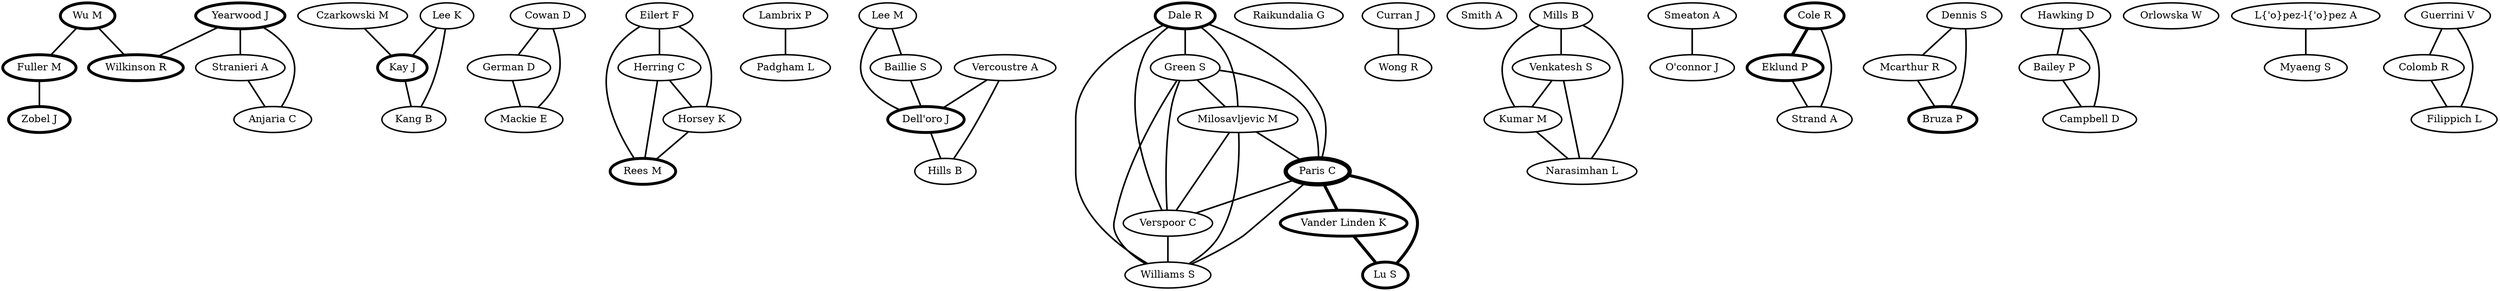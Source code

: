 graph G {
"Wu M" [penwidth=4.0]
"Fuller M" [penwidth=4.0]
"Czarkowski M" [penwidth=2.0]
"Kay J" [penwidth=4.0]
"Cowan D" [penwidth=2.0]
"German D" [penwidth=2.0]
"Mackie E" [penwidth=2.0]
"Rees M" [penwidth=4.0]
"Lambrix P" [penwidth=2.0]
"Padgham L" [penwidth=2.0]
"Vercoustre A" [penwidth=2.0]
"Dell'oro J" [penwidth=4.0]
"Hills B" [penwidth=2.0]
"Zobel J" [penwidth=4.0]
"Yearwood J" [penwidth=4.0]
"Stranieri A" [penwidth=2.0]
"Anjaria C" [penwidth=2.0]
"Dale R" [penwidth=4.0]
"Raikundalia G" [penwidth=2.0]
"Lee K" [penwidth=2.0]
"Kang B" [penwidth=2.0]
"Green S" [penwidth=2.0]
"Milosavljevic M" [penwidth=2.0]
"Paris C" [penwidth=6.0]
"Verspoor C" [penwidth=2.0]
"Williams S" [penwidth=2.0]
"Vander Linden K" [penwidth=4.0]
"Lu S" [penwidth=4.0]
"Curran J" [penwidth=2.0]
"Wong R" [penwidth=2.0]
"Wilkinson R" [penwidth=4.0]
"Smith A" [penwidth=2.0]
"Mills B" [penwidth=2.0]
"Venkatesh S" [penwidth=2.0]
"Kumar M" [penwidth=2.0]
"Narasimhan L" [penwidth=2.0]
"Smeaton A" [penwidth=2.0]
"O'connor J" [penwidth=2.0]
"Cole R" [penwidth=4.0]
"Eklund P" [penwidth=4.0]
"Strand A" [penwidth=2.0]
"Dennis S" [penwidth=2.0]
"Mcarthur R" [penwidth=2.0]
"Bruza P" [penwidth=4.0]
"Hawking D" [penwidth=2.0]
"Bailey P" [penwidth=2.0]
"Campbell D" [penwidth=2.0]
"Orlowska W" [penwidth=2.0]
"L{\'o}pez-l{\'o}pez A" [penwidth=2.0]
"Myaeng S" [penwidth=2.0]
"Lee M" [penwidth=2.0]
"Baillie S" [penwidth=2.0]
"Guerrini V" [penwidth=2.0]
"Colomb R" [penwidth=2.0]
"Filippich L" [penwidth=2.0]
"Eilert F" [penwidth=2.0]
"Herring C" [penwidth=2.0]
"Horsey K" [penwidth=2.0]
"Wu M" -- "Fuller M"[penwidth=2.2];
"Czarkowski M" -- "Kay J"[penwidth=2.2];
"Cowan D" -- "German D"[penwidth=2.2];
"Cowan D" -- "Mackie E"[penwidth=2.2];
"German D" -- "Mackie E"[penwidth=2.2];
"Lambrix P" -- "Padgham L"[penwidth=2.2];
"Vercoustre A" -- "Dell'oro J"[penwidth=2.2];
"Vercoustre A" -- "Hills B"[penwidth=2.2];
"Dell'oro J" -- "Hills B"[penwidth=2.2];
"Fuller M" -- "Zobel J"[penwidth=2.2];
"Yearwood J" -- "Stranieri A"[penwidth=2.2];
"Yearwood J" -- "Anjaria C"[penwidth=2.2];
"Stranieri A" -- "Anjaria C"[penwidth=2.2];
"Lee K" -- "Kay J"[penwidth=2.2];
"Lee K" -- "Kang B"[penwidth=2.2];
"Kay J" -- "Kang B"[penwidth=2.2];
"Dale R" -- "Green S"[penwidth=2.2];
"Dale R" -- "Milosavljevic M"[penwidth=2.2];
"Dale R" -- "Paris C"[penwidth=2.2];
"Dale R" -- "Verspoor C"[penwidth=2.2];
"Dale R" -- "Williams S"[penwidth=2.2];
"Green S" -- "Milosavljevic M"[penwidth=2.2];
"Green S" -- "Paris C"[penwidth=2.2];
"Green S" -- "Verspoor C"[penwidth=2.2];
"Green S" -- "Williams S"[penwidth=2.2];
"Milosavljevic M" -- "Paris C"[penwidth=2.2];
"Milosavljevic M" -- "Verspoor C"[penwidth=2.2];
"Milosavljevic M" -- "Williams S"[penwidth=2.2];
"Paris C" -- "Verspoor C"[penwidth=2.2];
"Paris C" -- "Williams S"[penwidth=2.2];
"Verspoor C" -- "Williams S"[penwidth=2.2];
"Paris C" -- "Vander Linden K"[penwidth=4.2];
"Paris C" -- "Lu S"[penwidth=4.2];
"Vander Linden K" -- "Lu S"[penwidth=4.2];
"Curran J" -- "Wong R"[penwidth=2.2];
"Yearwood J" -- "Wilkinson R"[penwidth=2.2];
"Mills B" -- "Venkatesh S"[penwidth=2.2];
"Mills B" -- "Kumar M"[penwidth=2.2];
"Mills B" -- "Narasimhan L"[penwidth=2.2];
"Venkatesh S" -- "Kumar M"[penwidth=2.2];
"Venkatesh S" -- "Narasimhan L"[penwidth=2.2];
"Kumar M" -- "Narasimhan L"[penwidth=2.2];
"Smeaton A" -- "O'connor J"[penwidth=2.2];
"Cole R" -- "Eklund P"[penwidth=4.2];
"Cole R" -- "Strand A"[penwidth=2.2];
"Eklund P" -- "Strand A"[penwidth=2.2];
"Dennis S" -- "Mcarthur R"[penwidth=2.2];
"Dennis S" -- "Bruza P"[penwidth=2.2];
"Mcarthur R" -- "Bruza P"[penwidth=2.2];
"Hawking D" -- "Bailey P"[penwidth=2.2];
"Hawking D" -- "Campbell D"[penwidth=2.2];
"Bailey P" -- "Campbell D"[penwidth=2.2];
"Wu M" -- "Wilkinson R"[penwidth=2.2];
"L{\'o}pez-l{\'o}pez A" -- "Myaeng S"[penwidth=2.2];
"Lee M" -- "Baillie S"[penwidth=2.2];
"Lee M" -- "Dell'oro J"[penwidth=2.2];
"Baillie S" -- "Dell'oro J"[penwidth=2.2];
"Guerrini V" -- "Colomb R"[penwidth=2.2];
"Guerrini V" -- "Filippich L"[penwidth=2.2];
"Colomb R" -- "Filippich L"[penwidth=2.2];
"Eilert F" -- "Herring C"[penwidth=2.2];
"Eilert F" -- "Horsey K"[penwidth=2.2];
"Eilert F" -- "Rees M"[penwidth=2.2];
"Herring C" -- "Horsey K"[penwidth=2.2];
"Herring C" -- "Rees M"[penwidth=2.2];
"Horsey K" -- "Rees M"[penwidth=2.2];
}
